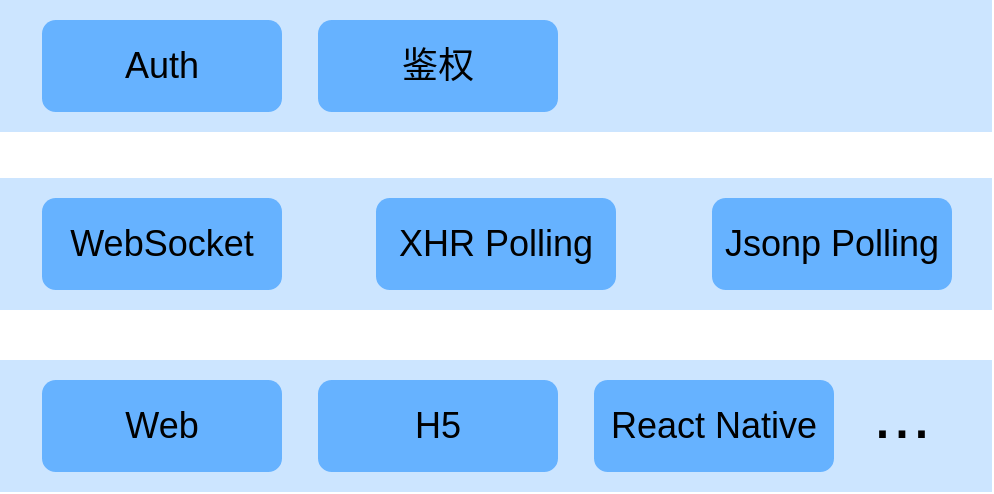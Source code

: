 <mxfile version="14.0.1" type="github">
  <diagram id="F2XBWaNLU_-66Md75Upn" name="第 1 页">
    <mxGraphModel dx="1824" dy="924" grid="0" gridSize="10" guides="1" tooltips="1" connect="1" arrows="1" fold="1" page="0" pageScale="1" pageWidth="827" pageHeight="1169" math="0" shadow="0">
      <root>
        <mxCell id="0" />
        <mxCell id="1" parent="0" />
        <mxCell id="e5jivorowSEiUz4GTDmi-2" value="" style="rounded=0;whiteSpace=wrap;html=1;sketch=0;strokeColor=none;fillColor=#CCE5FF;fontSize=18;" vertex="1" parent="1">
          <mxGeometry x="-172" y="314" width="496" height="66" as="geometry" />
        </mxCell>
        <mxCell id="e5jivorowSEiUz4GTDmi-1" value="Web" style="rounded=1;whiteSpace=wrap;html=1;sketch=0;strokeColor=none;fillColor=#66B2FF;fontSize=18;" vertex="1" parent="1">
          <mxGeometry x="-151" y="324" width="120" height="46" as="geometry" />
        </mxCell>
        <mxCell id="e5jivorowSEiUz4GTDmi-7" value="H5" style="rounded=1;whiteSpace=wrap;html=1;sketch=0;strokeColor=none;fillColor=#66B2FF;fontSize=18;" vertex="1" parent="1">
          <mxGeometry x="-13" y="324" width="120" height="46" as="geometry" />
        </mxCell>
        <mxCell id="e5jivorowSEiUz4GTDmi-8" value="React Native" style="rounded=1;whiteSpace=wrap;html=1;sketch=0;strokeColor=none;fillColor=#66B2FF;fontSize=18;" vertex="1" parent="1">
          <mxGeometry x="125" y="324" width="120" height="46" as="geometry" />
        </mxCell>
        <mxCell id="e5jivorowSEiUz4GTDmi-9" value="..." style="text;html=1;strokeColor=none;fillColor=none;align=center;verticalAlign=middle;whiteSpace=wrap;rounded=0;sketch=0;fontSize=35;" vertex="1" parent="1">
          <mxGeometry x="259" y="330" width="40" height="20" as="geometry" />
        </mxCell>
        <mxCell id="e5jivorowSEiUz4GTDmi-12" value="" style="rounded=0;whiteSpace=wrap;html=1;sketch=0;strokeColor=none;fillColor=#CCE5FF;fontSize=18;" vertex="1" parent="1">
          <mxGeometry x="-172" y="223" width="496" height="66" as="geometry" />
        </mxCell>
        <mxCell id="e5jivorowSEiUz4GTDmi-13" value="WebSocket" style="rounded=1;whiteSpace=wrap;html=1;sketch=0;strokeColor=none;fillColor=#66B2FF;fontSize=18;" vertex="1" parent="1">
          <mxGeometry x="-151" y="233" width="120" height="46" as="geometry" />
        </mxCell>
        <mxCell id="e5jivorowSEiUz4GTDmi-14" value="XHR Polling" style="rounded=1;whiteSpace=wrap;html=1;sketch=0;strokeColor=none;fillColor=#66B2FF;fontSize=18;" vertex="1" parent="1">
          <mxGeometry x="16" y="233" width="120" height="46" as="geometry" />
        </mxCell>
        <mxCell id="e5jivorowSEiUz4GTDmi-15" value="Jsonp Polling" style="rounded=1;whiteSpace=wrap;html=1;sketch=0;strokeColor=none;fillColor=#66B2FF;fontSize=18;" vertex="1" parent="1">
          <mxGeometry x="184" y="233" width="120" height="46" as="geometry" />
        </mxCell>
        <mxCell id="e5jivorowSEiUz4GTDmi-16" value="" style="rounded=0;whiteSpace=wrap;html=1;sketch=0;strokeColor=none;fillColor=#CCE5FF;fontSize=18;" vertex="1" parent="1">
          <mxGeometry x="-172" y="134" width="496" height="66" as="geometry" />
        </mxCell>
        <mxCell id="e5jivorowSEiUz4GTDmi-17" value="Auth" style="rounded=1;whiteSpace=wrap;html=1;sketch=0;strokeColor=none;fillColor=#66B2FF;fontSize=18;" vertex="1" parent="1">
          <mxGeometry x="-151" y="144" width="120" height="46" as="geometry" />
        </mxCell>
        <mxCell id="e5jivorowSEiUz4GTDmi-18" value="鉴权" style="rounded=1;whiteSpace=wrap;html=1;sketch=0;strokeColor=none;fillColor=#66B2FF;fontSize=18;" vertex="1" parent="1">
          <mxGeometry x="-13" y="144" width="120" height="46" as="geometry" />
        </mxCell>
      </root>
    </mxGraphModel>
  </diagram>
</mxfile>
